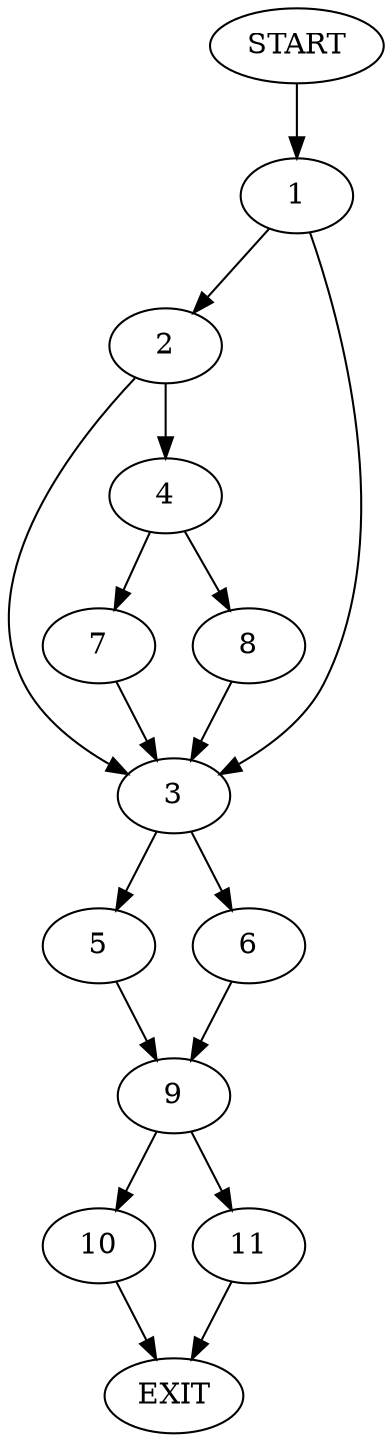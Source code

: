 digraph {
0 [label="START"]
12 [label="EXIT"]
0 -> 1
1 -> 2
1 -> 3
2 -> 3
2 -> 4
3 -> 5
3 -> 6
4 -> 7
4 -> 8
7 -> 3
8 -> 3
5 -> 9
6 -> 9
9 -> 10
9 -> 11
10 -> 12
11 -> 12
}
